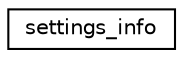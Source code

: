 digraph "Graphical Class Hierarchy"
{
 // LATEX_PDF_SIZE
  edge [fontname="Helvetica",fontsize="10",labelfontname="Helvetica",labelfontsize="10"];
  node [fontname="Helvetica",fontsize="10",shape=record];
  rankdir="LR";
  Node0 [label="settings_info",height=0.2,width=0.4,color="black", fillcolor="white", style="filled",URL="$structsettings__info.html",tooltip=" "];
}
